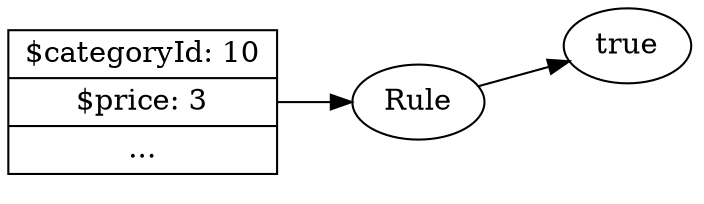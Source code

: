 digraph {
    rankdir=LR

    document[shape="record" label="$categoryId: 10|$price: 3|..."]
    rule[label="Rule" class="choice"]
    true
    false[style="invis"]

    document -> rule
    rule -> true[class="choice"]
    rule -> false[class="choice" style="invis"]
}
